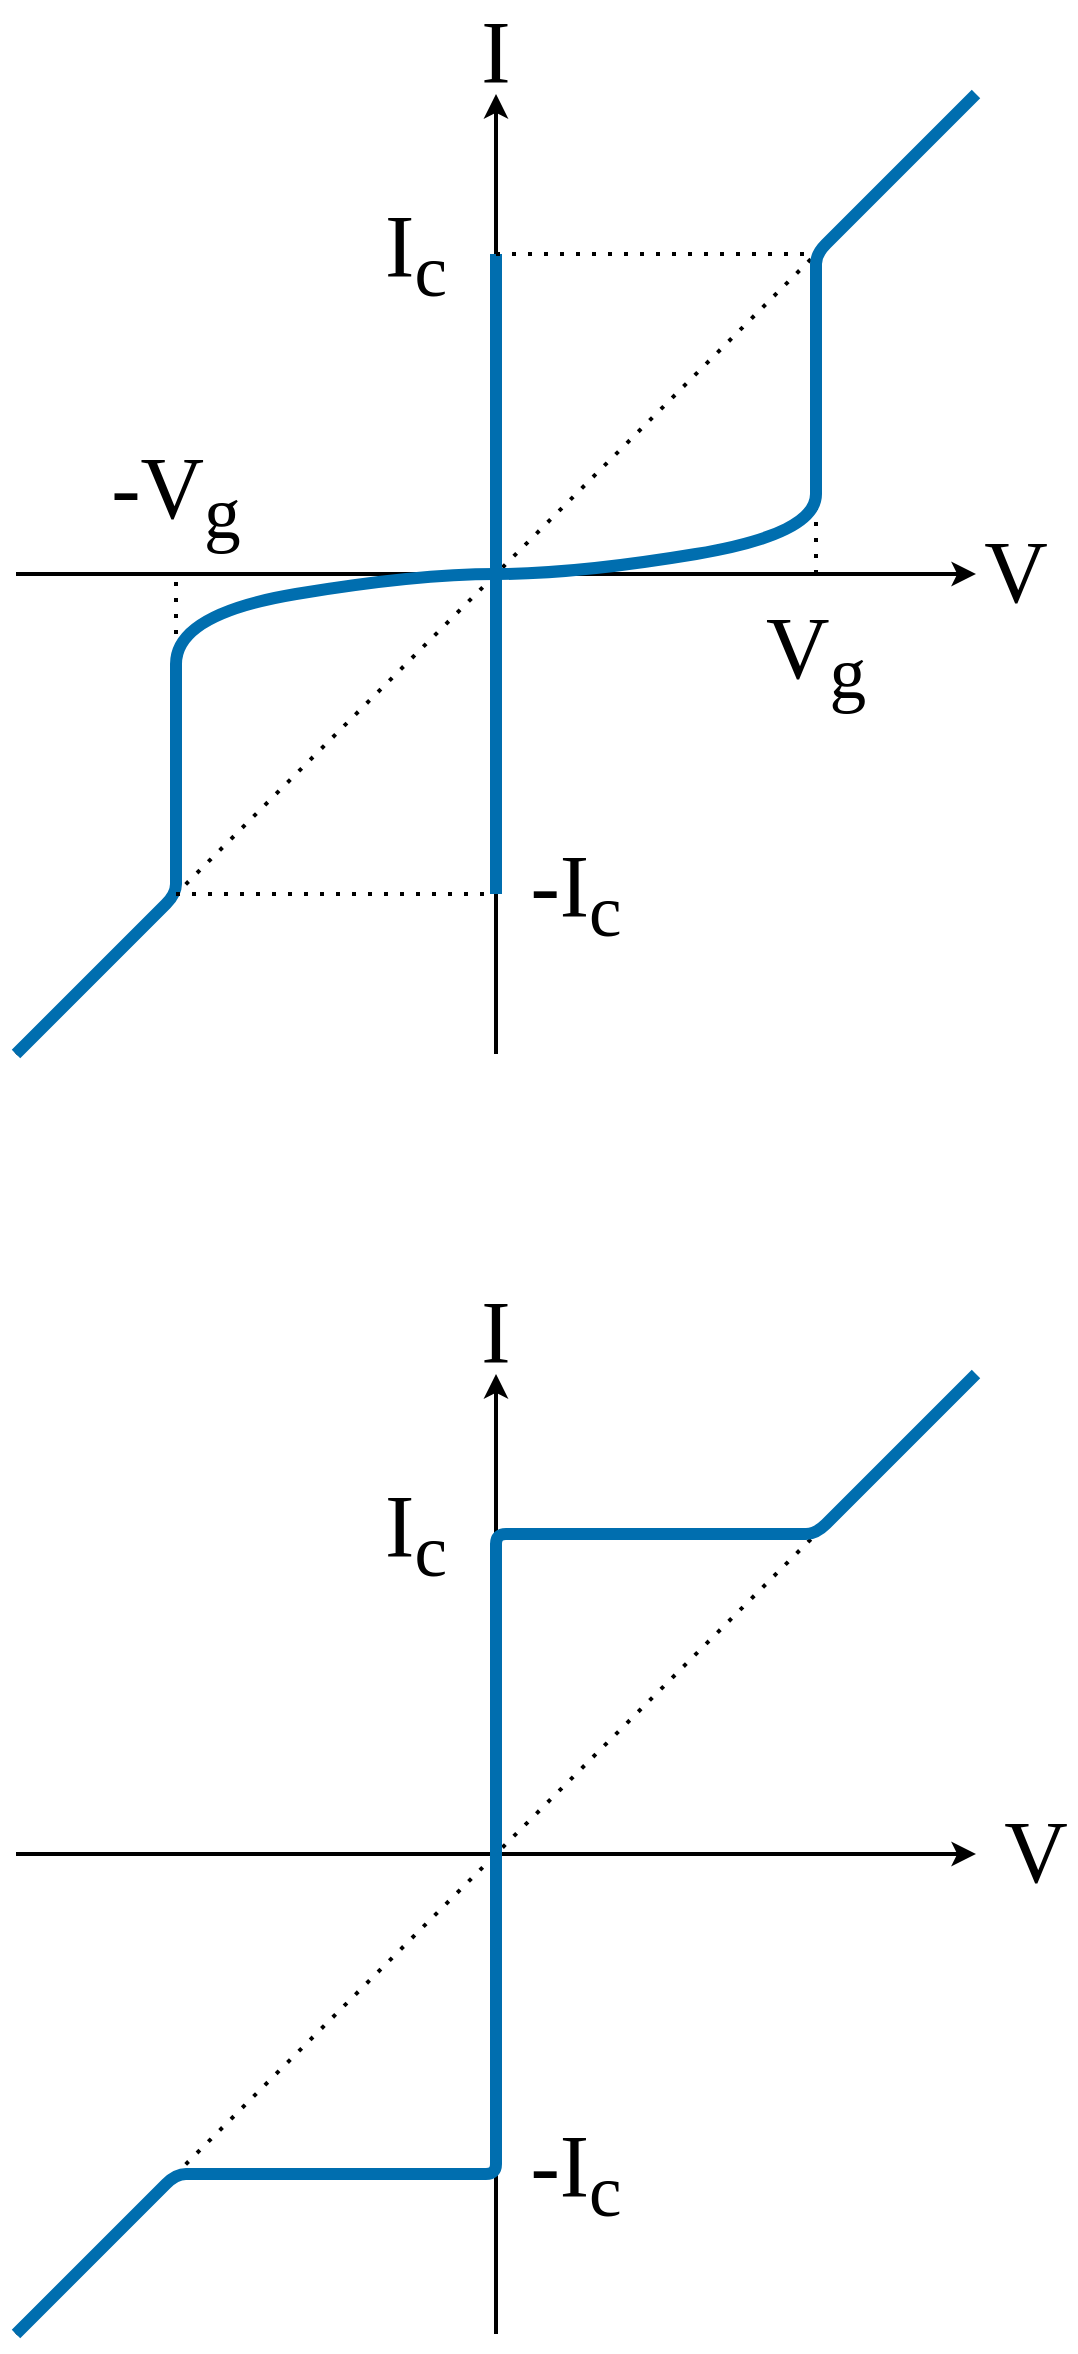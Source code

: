 <mxfile>
    <diagram id="6Aox1Gahna3iDmdaMvxu" name="Page-1">
        <mxGraphModel dx="2349" dy="1494" grid="0" gridSize="10" guides="0" tooltips="1" connect="1" arrows="1" fold="1" page="0" pageScale="1" pageWidth="827" pageHeight="1169" math="0" shadow="0">
            <root>
                <mxCell id="0"/>
                <mxCell id="1" parent="0"/>
                <mxCell id="31" value="" style="endArrow=none;dashed=1;html=1;dashPattern=1 3;strokeWidth=2;fontFamily=Times New Roman;fontSize=44;" edge="1" parent="1">
                    <mxGeometry width="50" height="50" relative="1" as="geometry">
                        <mxPoint x="200" y="590" as="sourcePoint"/>
                        <mxPoint x="200" y="440" as="targetPoint"/>
                    </mxGeometry>
                </mxCell>
                <mxCell id="26" value="" style="endArrow=none;dashed=1;html=1;dashPattern=1 3;strokeWidth=2;fontFamily=Times New Roman;fontSize=44;" edge="1" parent="1">
                    <mxGeometry width="50" height="50" relative="1" as="geometry">
                        <mxPoint x="520" y="440" as="sourcePoint"/>
                        <mxPoint x="520" y="290" as="targetPoint"/>
                    </mxGeometry>
                </mxCell>
                <mxCell id="2" value="" style="endArrow=classic;html=1;endFill=1;strokeWidth=2;" edge="1" parent="1">
                    <mxGeometry width="50" height="50" relative="1" as="geometry">
                        <mxPoint x="120" y="440" as="sourcePoint"/>
                        <mxPoint x="600" y="440" as="targetPoint"/>
                    </mxGeometry>
                </mxCell>
                <mxCell id="3" value="" style="endArrow=classic;html=1;endFill=1;strokeWidth=2;" edge="1" parent="1">
                    <mxGeometry width="50" height="50" relative="1" as="geometry">
                        <mxPoint x="360" y="680" as="sourcePoint"/>
                        <mxPoint x="360" y="200" as="targetPoint"/>
                    </mxGeometry>
                </mxCell>
                <mxCell id="4" value="&lt;font style=&quot;font-size: 44px;&quot;&gt;V&lt;/font&gt;" style="text;html=1;strokeColor=none;fillColor=none;align=center;verticalAlign=middle;whiteSpace=wrap;rounded=0;fontFamily=Times New Roman;fontSize=44;" vertex="1" parent="1">
                    <mxGeometry x="600" y="420" width="40" height="40" as="geometry"/>
                </mxCell>
                <mxCell id="6" value="" style="endArrow=none;dashed=1;html=1;dashPattern=1 3;strokeWidth=2;fontFamily=Times New Roman;fontSize=16;" edge="1" parent="1">
                    <mxGeometry width="50" height="50" relative="1" as="geometry">
                        <mxPoint x="120" y="680" as="sourcePoint"/>
                        <mxPoint x="600" y="200" as="targetPoint"/>
                    </mxGeometry>
                </mxCell>
                <mxCell id="14" value="&lt;font style=&quot;font-size: 44px;&quot;&gt;I&lt;/font&gt;" style="text;html=1;strokeColor=none;fillColor=none;align=center;verticalAlign=middle;whiteSpace=wrap;rounded=0;fontFamily=Times New Roman;fontSize=44;" vertex="1" parent="1">
                    <mxGeometry x="340" y="160" width="40" height="40" as="geometry"/>
                </mxCell>
                <mxCell id="16" value="" style="curved=1;endArrow=none;html=1;fontFamily=Times New Roman;fontSize=24;strokeWidth=6;endFill=0;fillColor=#1ba1e2;strokeColor=#006EAF;" edge="1" parent="1">
                    <mxGeometry width="50" height="50" relative="1" as="geometry">
                        <mxPoint x="120" y="680" as="sourcePoint"/>
                        <mxPoint x="600" y="200" as="targetPoint"/>
                        <Array as="points">
                            <mxPoint x="190" y="610"/>
                            <mxPoint x="200" y="600"/>
                            <mxPoint x="200" y="590"/>
                            <mxPoint x="200" y="510"/>
                            <mxPoint x="200" y="460"/>
                            <mxPoint x="320" y="440"/>
                            <mxPoint x="400" y="440"/>
                            <mxPoint x="520" y="420"/>
                            <mxPoint x="520" y="380"/>
                            <mxPoint x="520" y="290"/>
                            <mxPoint x="520" y="280"/>
                            <mxPoint x="530" y="270"/>
                        </Array>
                    </mxGeometry>
                </mxCell>
                <mxCell id="17" value="" style="endArrow=none;html=1;fontFamily=Times New Roman;fontSize=24;strokeWidth=6;fillColor=#1ba1e2;strokeColor=#006EAF;" edge="1" parent="1">
                    <mxGeometry width="50" height="50" relative="1" as="geometry">
                        <mxPoint x="360" y="600" as="sourcePoint"/>
                        <mxPoint x="360" y="280" as="targetPoint"/>
                    </mxGeometry>
                </mxCell>
                <mxCell id="18" value="" style="endArrow=classic;html=1;endFill=1;strokeWidth=2;" edge="1" parent="1">
                    <mxGeometry width="50" height="50" relative="1" as="geometry">
                        <mxPoint x="120" y="1080" as="sourcePoint"/>
                        <mxPoint x="600" y="1080" as="targetPoint"/>
                    </mxGeometry>
                </mxCell>
                <mxCell id="19" value="" style="endArrow=classic;html=1;endFill=1;strokeWidth=2;" edge="1" parent="1">
                    <mxGeometry width="50" height="50" relative="1" as="geometry">
                        <mxPoint x="360" y="1320" as="sourcePoint"/>
                        <mxPoint x="360" y="840" as="targetPoint"/>
                    </mxGeometry>
                </mxCell>
                <mxCell id="20" value="&lt;font style=&quot;font-size: 44px;&quot;&gt;V&lt;/font&gt;" style="text;html=1;strokeColor=none;fillColor=none;align=center;verticalAlign=middle;whiteSpace=wrap;rounded=0;fontFamily=Times New Roman;fontSize=44;" vertex="1" parent="1">
                    <mxGeometry x="610" y="1060" width="40" height="40" as="geometry"/>
                </mxCell>
                <mxCell id="21" value="" style="endArrow=none;dashed=1;html=1;dashPattern=1 3;strokeWidth=2;fontFamily=Times New Roman;fontSize=16;" edge="1" parent="1">
                    <mxGeometry width="50" height="50" relative="1" as="geometry">
                        <mxPoint x="120" y="1320" as="sourcePoint"/>
                        <mxPoint x="600" y="840" as="targetPoint"/>
                    </mxGeometry>
                </mxCell>
                <mxCell id="22" value="&lt;font style=&quot;font-size: 44px;&quot;&gt;I&lt;/font&gt;" style="text;html=1;strokeColor=none;fillColor=none;align=center;verticalAlign=middle;whiteSpace=wrap;rounded=0;fontFamily=Times New Roman;fontSize=44;" vertex="1" parent="1">
                    <mxGeometry x="340" y="800" width="40" height="40" as="geometry"/>
                </mxCell>
                <mxCell id="25" value="" style="curved=1;endArrow=none;html=1;fontFamily=Times New Roman;fontSize=24;strokeWidth=6;fillColor=#1ba1e2;strokeColor=#006EAF;endFill=0;" edge="1" parent="1">
                    <mxGeometry width="50" height="50" relative="1" as="geometry">
                        <mxPoint x="120" y="1320" as="sourcePoint"/>
                        <mxPoint x="600" y="840" as="targetPoint"/>
                        <Array as="points">
                            <mxPoint x="190" y="1250"/>
                            <mxPoint x="200" y="1240"/>
                            <mxPoint x="210" y="1240"/>
                            <mxPoint x="350" y="1240"/>
                            <mxPoint x="360" y="1240"/>
                            <mxPoint x="360" y="1230"/>
                            <mxPoint x="360" y="1080"/>
                            <mxPoint x="360" y="930"/>
                            <mxPoint x="360" y="920"/>
                            <mxPoint x="370" y="920"/>
                            <mxPoint x="510" y="920"/>
                            <mxPoint x="520" y="920"/>
                            <mxPoint x="530" y="910"/>
                        </Array>
                    </mxGeometry>
                </mxCell>
                <mxCell id="27" value="&lt;font style=&quot;font-size: 44px ; line-height: 1&quot;&gt;V&lt;sub&gt;g&lt;/sub&gt;&lt;/font&gt;" style="text;html=1;strokeColor=none;fillColor=none;align=center;verticalAlign=middle;whiteSpace=wrap;rounded=0;fontFamily=Times New Roman;fontSize=44;fontStyle=0" vertex="1" parent="1">
                    <mxGeometry x="480" y="450" width="80" height="60" as="geometry"/>
                </mxCell>
                <mxCell id="28" value="" style="endArrow=none;dashed=1;html=1;dashPattern=1 3;strokeWidth=2;fontFamily=Times New Roman;fontSize=44;" edge="1" parent="1">
                    <mxGeometry width="50" height="50" relative="1" as="geometry">
                        <mxPoint x="360" y="280" as="sourcePoint"/>
                        <mxPoint x="520" y="280" as="targetPoint"/>
                    </mxGeometry>
                </mxCell>
                <mxCell id="29" value="" style="endArrow=none;dashed=1;html=1;dashPattern=1 3;strokeWidth=2;fontFamily=Times New Roman;fontSize=44;" edge="1" parent="1">
                    <mxGeometry width="50" height="50" relative="1" as="geometry">
                        <mxPoint x="200" y="600" as="sourcePoint"/>
                        <mxPoint x="360" y="600" as="targetPoint"/>
                    </mxGeometry>
                </mxCell>
                <mxCell id="30" value="&lt;font style=&quot;font-size: 44px ; line-height: 1&quot;&gt;-V&lt;sub&gt;g&lt;/sub&gt;&lt;/font&gt;" style="text;html=1;strokeColor=none;fillColor=none;align=center;verticalAlign=middle;whiteSpace=wrap;rounded=0;fontFamily=Times New Roman;fontSize=44;fontStyle=0" vertex="1" parent="1">
                    <mxGeometry x="160" y="370" width="80" height="60" as="geometry"/>
                </mxCell>
                <mxCell id="32" value="I&lt;sub&gt;c&lt;/sub&gt;" style="text;html=1;strokeColor=none;fillColor=none;align=center;verticalAlign=middle;whiteSpace=wrap;rounded=0;fontFamily=Times New Roman;fontSize=44;fontStyle=0" vertex="1" parent="1">
                    <mxGeometry x="280" y="250" width="80" height="60" as="geometry"/>
                </mxCell>
                <mxCell id="34" value="-I&lt;sub&gt;c&lt;/sub&gt;" style="text;html=1;strokeColor=none;fillColor=none;align=center;verticalAlign=middle;whiteSpace=wrap;rounded=0;fontFamily=Times New Roman;fontSize=44;fontStyle=0" vertex="1" parent="1">
                    <mxGeometry x="360" y="570" width="80" height="60" as="geometry"/>
                </mxCell>
                <mxCell id="35" value="I&lt;sub&gt;c&lt;/sub&gt;" style="text;html=1;strokeColor=none;fillColor=none;align=center;verticalAlign=middle;whiteSpace=wrap;rounded=0;fontFamily=Times New Roman;fontSize=44;fontStyle=0" vertex="1" parent="1">
                    <mxGeometry x="280" y="890" width="80" height="60" as="geometry"/>
                </mxCell>
                <mxCell id="36" value="-I&lt;sub&gt;c&lt;/sub&gt;" style="text;html=1;strokeColor=none;fillColor=none;align=center;verticalAlign=middle;whiteSpace=wrap;rounded=0;fontFamily=Times New Roman;fontSize=44;fontStyle=0" vertex="1" parent="1">
                    <mxGeometry x="360" y="1210" width="80" height="60" as="geometry"/>
                </mxCell>
            </root>
        </mxGraphModel>
    </diagram>
</mxfile>